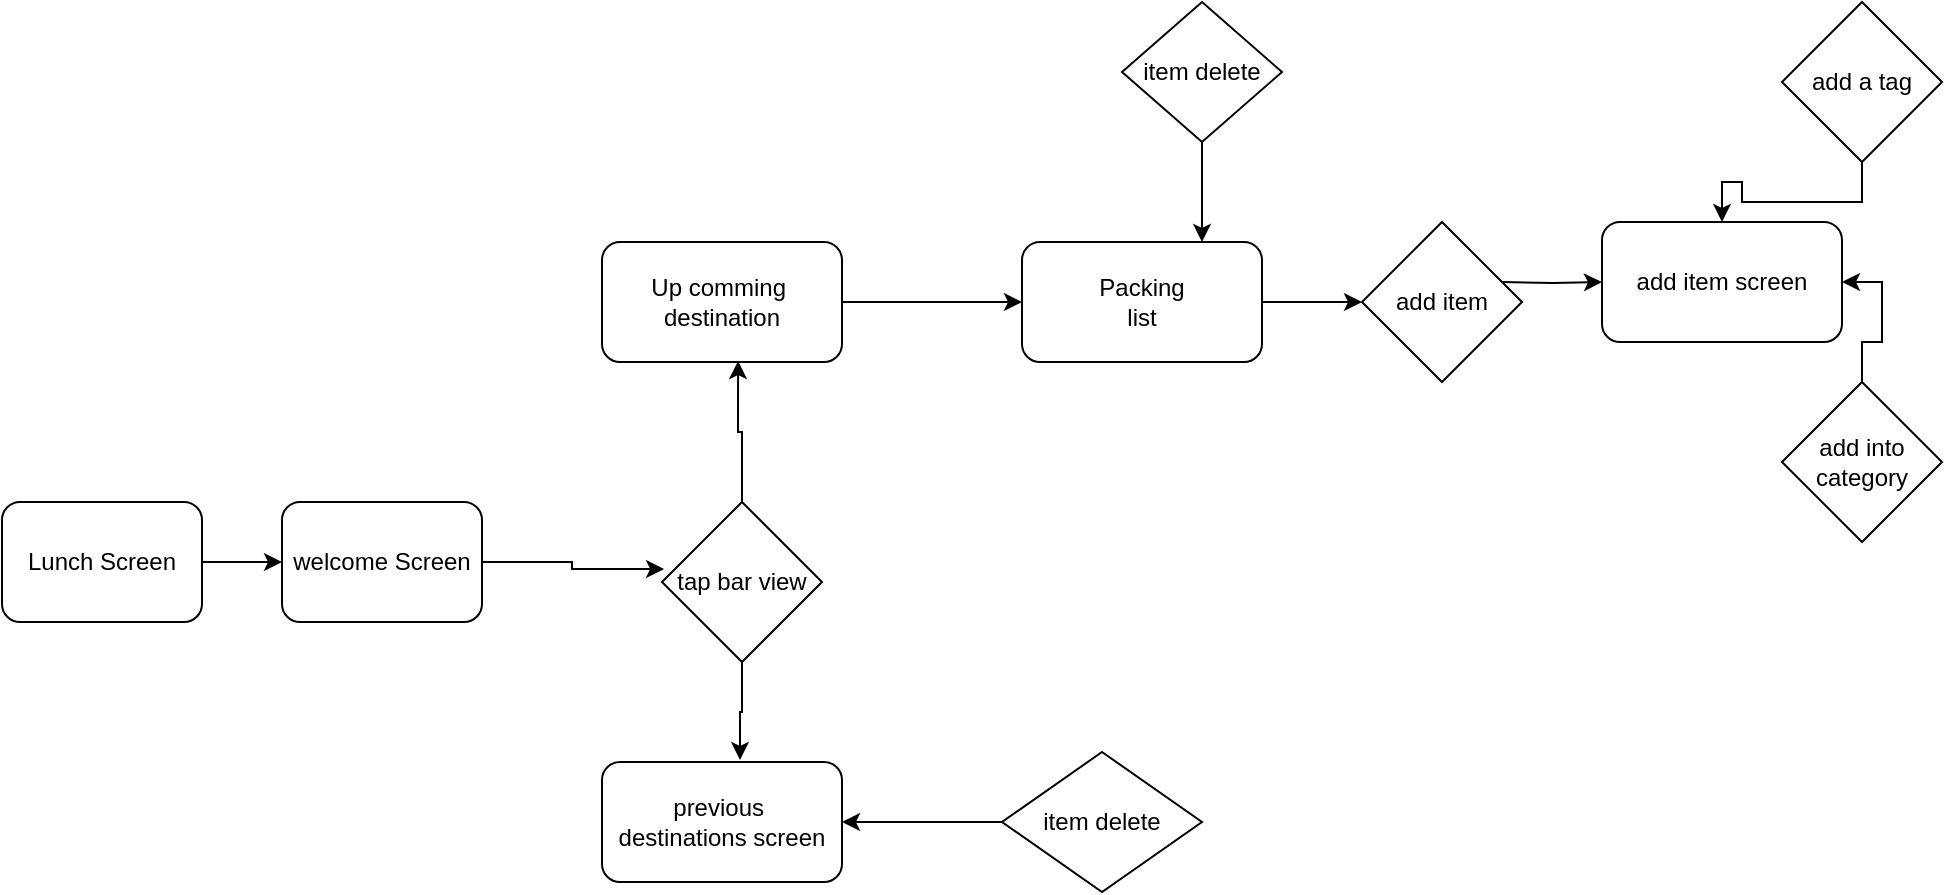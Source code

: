 <mxfile version="20.5.1" type="device"><diagram id="H17eADXie6xekpIoCJ8c" name="Page-1"><mxGraphModel dx="901" dy="894" grid="1" gridSize="10" guides="1" tooltips="1" connect="1" arrows="1" fold="1" page="0" pageScale="1" pageWidth="850" pageHeight="1100" math="0" shadow="0"><root><mxCell id="0"/><mxCell id="1" parent="0"/><mxCell id="jQ29Yc6pePTPXFwf4iMC-14" style="edgeStyle=orthogonalEdgeStyle;rounded=0;orthogonalLoop=1;jettySize=auto;html=1;exitX=1;exitY=0.5;exitDx=0;exitDy=0;entryX=0;entryY=0.5;entryDx=0;entryDy=0;" edge="1" parent="1" source="jQ29Yc6pePTPXFwf4iMC-1" target="jQ29Yc6pePTPXFwf4iMC-2"><mxGeometry relative="1" as="geometry"/></mxCell><mxCell id="jQ29Yc6pePTPXFwf4iMC-1" value="Lunch Screen" style="rounded=1;whiteSpace=wrap;html=1;" vertex="1" parent="1"><mxGeometry x="20" y="230" width="100" height="60" as="geometry"/></mxCell><mxCell id="jQ29Yc6pePTPXFwf4iMC-15" style="edgeStyle=orthogonalEdgeStyle;rounded=0;orthogonalLoop=1;jettySize=auto;html=1;exitX=1;exitY=0.5;exitDx=0;exitDy=0;entryX=0.013;entryY=0.419;entryDx=0;entryDy=0;entryPerimeter=0;" edge="1" parent="1" source="jQ29Yc6pePTPXFwf4iMC-2" target="jQ29Yc6pePTPXFwf4iMC-4"><mxGeometry relative="1" as="geometry"/></mxCell><mxCell id="jQ29Yc6pePTPXFwf4iMC-2" value="welcome Screen" style="rounded=1;whiteSpace=wrap;html=1;" vertex="1" parent="1"><mxGeometry x="160" y="230" width="100" height="60" as="geometry"/></mxCell><mxCell id="jQ29Yc6pePTPXFwf4iMC-18" style="edgeStyle=orthogonalEdgeStyle;rounded=0;orthogonalLoop=1;jettySize=auto;html=1;exitX=1;exitY=0.5;exitDx=0;exitDy=0;entryX=0;entryY=0.5;entryDx=0;entryDy=0;" edge="1" parent="1" source="jQ29Yc6pePTPXFwf4iMC-3" target="jQ29Yc6pePTPXFwf4iMC-8"><mxGeometry relative="1" as="geometry"/></mxCell><mxCell id="jQ29Yc6pePTPXFwf4iMC-3" value="Up comming&amp;nbsp;&lt;br&gt;destination" style="rounded=1;whiteSpace=wrap;html=1;" vertex="1" parent="1"><mxGeometry x="320" y="100" width="120" height="60" as="geometry"/></mxCell><mxCell id="jQ29Yc6pePTPXFwf4iMC-16" style="edgeStyle=orthogonalEdgeStyle;rounded=0;orthogonalLoop=1;jettySize=auto;html=1;exitX=0.5;exitY=0;exitDx=0;exitDy=0;entryX=0.567;entryY=0.992;entryDx=0;entryDy=0;entryPerimeter=0;" edge="1" parent="1" source="jQ29Yc6pePTPXFwf4iMC-4" target="jQ29Yc6pePTPXFwf4iMC-3"><mxGeometry relative="1" as="geometry"/></mxCell><mxCell id="jQ29Yc6pePTPXFwf4iMC-17" style="edgeStyle=orthogonalEdgeStyle;rounded=0;orthogonalLoop=1;jettySize=auto;html=1;exitX=0.5;exitY=1;exitDx=0;exitDy=0;entryX=0.575;entryY=-0.017;entryDx=0;entryDy=0;entryPerimeter=0;" edge="1" parent="1" source="jQ29Yc6pePTPXFwf4iMC-4" target="jQ29Yc6pePTPXFwf4iMC-5"><mxGeometry relative="1" as="geometry"/></mxCell><mxCell id="jQ29Yc6pePTPXFwf4iMC-4" value="tap bar view" style="rhombus;whiteSpace=wrap;html=1;" vertex="1" parent="1"><mxGeometry x="350" y="230" width="80" height="80" as="geometry"/></mxCell><mxCell id="jQ29Yc6pePTPXFwf4iMC-5" value="previous&amp;nbsp;&lt;br&gt;destinations screen" style="rounded=1;whiteSpace=wrap;html=1;" vertex="1" parent="1"><mxGeometry x="320" y="360" width="120" height="60" as="geometry"/></mxCell><mxCell id="jQ29Yc6pePTPXFwf4iMC-22" style="edgeStyle=orthogonalEdgeStyle;rounded=0;orthogonalLoop=1;jettySize=auto;html=1;exitX=1;exitY=0.5;exitDx=0;exitDy=0;entryX=0;entryY=0.5;entryDx=0;entryDy=0;" edge="1" parent="1" source="jQ29Yc6pePTPXFwf4iMC-8" target="jQ29Yc6pePTPXFwf4iMC-13"><mxGeometry relative="1" as="geometry"/></mxCell><mxCell id="jQ29Yc6pePTPXFwf4iMC-8" value="Packing &lt;br&gt;list" style="rounded=1;whiteSpace=wrap;html=1;" vertex="1" parent="1"><mxGeometry x="530" y="100" width="120" height="60" as="geometry"/></mxCell><mxCell id="jQ29Yc6pePTPXFwf4iMC-9" value="add item screen" style="rounded=1;whiteSpace=wrap;html=1;" vertex="1" parent="1"><mxGeometry x="820" y="90" width="120" height="60" as="geometry"/></mxCell><mxCell id="jQ29Yc6pePTPXFwf4iMC-10" style="edgeStyle=orthogonalEdgeStyle;rounded=0;orthogonalLoop=1;jettySize=auto;html=1;exitX=1;exitY=0.5;exitDx=0;exitDy=0;entryX=0;entryY=0.5;entryDx=0;entryDy=0;" edge="1" parent="1" target="jQ29Yc6pePTPXFwf4iMC-9"><mxGeometry relative="1" as="geometry"><mxPoint x="770" y="120" as="sourcePoint"/></mxGeometry></mxCell><mxCell id="jQ29Yc6pePTPXFwf4iMC-11" style="edgeStyle=orthogonalEdgeStyle;rounded=0;orthogonalLoop=1;jettySize=auto;html=1;exitX=0.5;exitY=1;exitDx=0;exitDy=0;entryX=0.75;entryY=0;entryDx=0;entryDy=0;" edge="1" parent="1" source="jQ29Yc6pePTPXFwf4iMC-12" target="jQ29Yc6pePTPXFwf4iMC-8"><mxGeometry relative="1" as="geometry"/></mxCell><mxCell id="jQ29Yc6pePTPXFwf4iMC-12" value="item delete" style="rhombus;whiteSpace=wrap;html=1;" vertex="1" parent="1"><mxGeometry x="580" y="-20" width="80" height="70" as="geometry"/></mxCell><mxCell id="jQ29Yc6pePTPXFwf4iMC-13" value="add item" style="rhombus;whiteSpace=wrap;html=1;" vertex="1" parent="1"><mxGeometry x="700" y="90" width="80" height="80" as="geometry"/></mxCell><mxCell id="jQ29Yc6pePTPXFwf4iMC-20" style="edgeStyle=orthogonalEdgeStyle;rounded=0;orthogonalLoop=1;jettySize=auto;html=1;entryX=1;entryY=0.5;entryDx=0;entryDy=0;" edge="1" parent="1" source="jQ29Yc6pePTPXFwf4iMC-19" target="jQ29Yc6pePTPXFwf4iMC-5"><mxGeometry relative="1" as="geometry"/></mxCell><mxCell id="jQ29Yc6pePTPXFwf4iMC-19" value="item delete" style="rhombus;whiteSpace=wrap;html=1;" vertex="1" parent="1"><mxGeometry x="520" y="355" width="100" height="70" as="geometry"/></mxCell><mxCell id="jQ29Yc6pePTPXFwf4iMC-25" style="edgeStyle=orthogonalEdgeStyle;rounded=0;orthogonalLoop=1;jettySize=auto;html=1;exitX=0.5;exitY=0;exitDx=0;exitDy=0;entryX=1;entryY=0.5;entryDx=0;entryDy=0;" edge="1" parent="1" source="jQ29Yc6pePTPXFwf4iMC-23" target="jQ29Yc6pePTPXFwf4iMC-9"><mxGeometry relative="1" as="geometry"/></mxCell><mxCell id="jQ29Yc6pePTPXFwf4iMC-23" value="add into category" style="rhombus;whiteSpace=wrap;html=1;" vertex="1" parent="1"><mxGeometry x="910" y="170" width="80" height="80" as="geometry"/></mxCell><mxCell id="jQ29Yc6pePTPXFwf4iMC-26" style="edgeStyle=orthogonalEdgeStyle;rounded=0;orthogonalLoop=1;jettySize=auto;html=1;exitX=0.5;exitY=1;exitDx=0;exitDy=0;entryX=0.5;entryY=0;entryDx=0;entryDy=0;" edge="1" parent="1" source="jQ29Yc6pePTPXFwf4iMC-24" target="jQ29Yc6pePTPXFwf4iMC-9"><mxGeometry relative="1" as="geometry"/></mxCell><mxCell id="jQ29Yc6pePTPXFwf4iMC-24" value="add a tag" style="rhombus;whiteSpace=wrap;html=1;" vertex="1" parent="1"><mxGeometry x="910" y="-20" width="80" height="80" as="geometry"/></mxCell></root></mxGraphModel></diagram></mxfile>